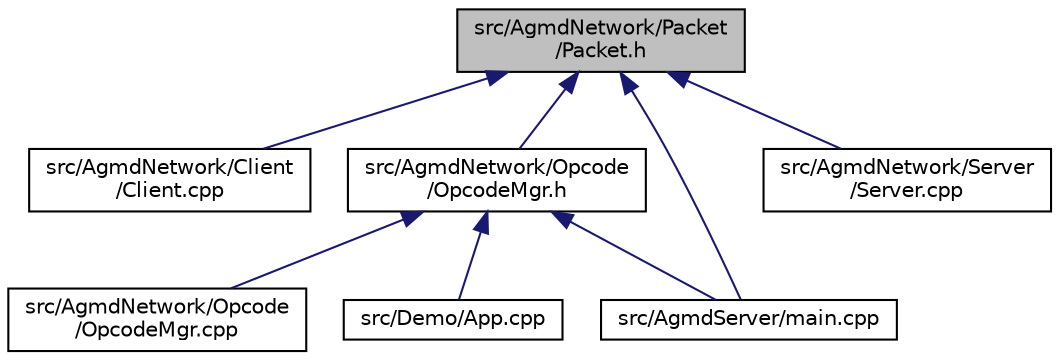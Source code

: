 digraph "src/AgmdNetwork/Packet/Packet.h"
{
  edge [fontname="Helvetica",fontsize="10",labelfontname="Helvetica",labelfontsize="10"];
  node [fontname="Helvetica",fontsize="10",shape=record];
  Node1 [label="src/AgmdNetwork/Packet\l/Packet.h",height=0.2,width=0.4,color="black", fillcolor="grey75", style="filled" fontcolor="black"];
  Node1 -> Node2 [dir="back",color="midnightblue",fontsize="10",style="solid"];
  Node2 [label="src/AgmdNetwork/Client\l/Client.cpp",height=0.2,width=0.4,color="black", fillcolor="white", style="filled",URL="$_client_8cpp.html"];
  Node1 -> Node3 [dir="back",color="midnightblue",fontsize="10",style="solid"];
  Node3 [label="src/AgmdNetwork/Opcode\l/OpcodeMgr.h",height=0.2,width=0.4,color="black", fillcolor="white", style="filled",URL="$_opcode_mgr_8h.html"];
  Node3 -> Node4 [dir="back",color="midnightblue",fontsize="10",style="solid"];
  Node4 [label="src/AgmdNetwork/Opcode\l/OpcodeMgr.cpp",height=0.2,width=0.4,color="black", fillcolor="white", style="filled",URL="$_opcode_mgr_8cpp.html"];
  Node3 -> Node5 [dir="back",color="midnightblue",fontsize="10",style="solid"];
  Node5 [label="src/AgmdServer/main.cpp",height=0.2,width=0.4,color="black", fillcolor="white", style="filled",URL="$_agmd_server_2main_8cpp.html"];
  Node3 -> Node6 [dir="back",color="midnightblue",fontsize="10",style="solid"];
  Node6 [label="src/Demo/App.cpp",height=0.2,width=0.4,color="black", fillcolor="white", style="filled",URL="$_demo_2_app_8cpp.html"];
  Node1 -> Node7 [dir="back",color="midnightblue",fontsize="10",style="solid"];
  Node7 [label="src/AgmdNetwork/Server\l/Server.cpp",height=0.2,width=0.4,color="black", fillcolor="white", style="filled",URL="$_server_8cpp.html"];
  Node1 -> Node5 [dir="back",color="midnightblue",fontsize="10",style="solid"];
}

